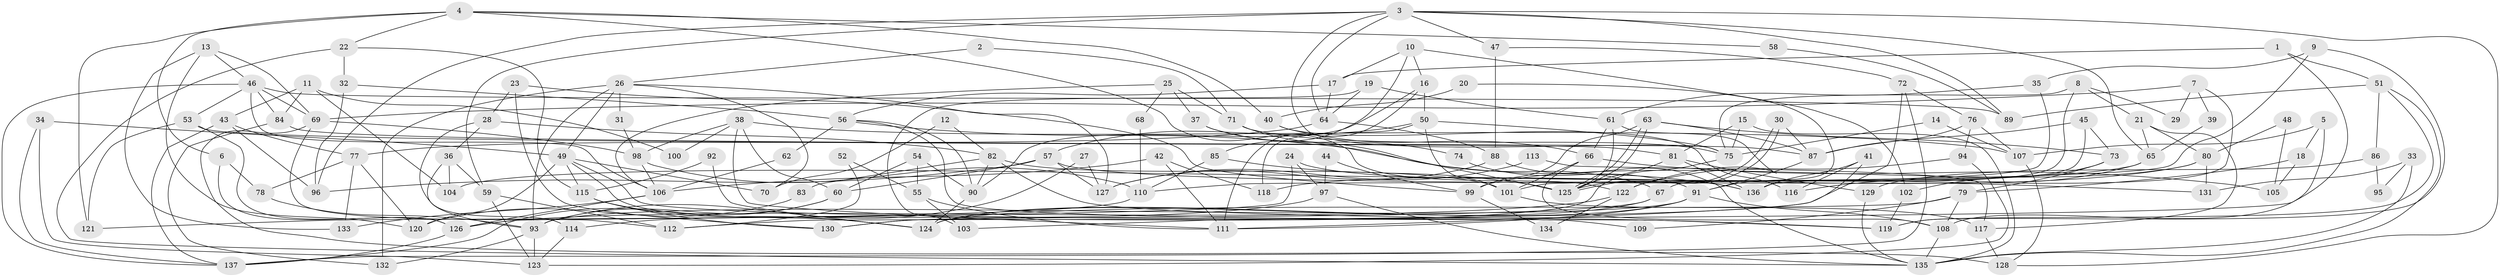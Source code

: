 // coarse degree distribution, {5: 0.18681318681318682, 2: 0.17582417582417584, 10: 0.02197802197802198, 8: 0.04395604395604396, 4: 0.15384615384615385, 6: 0.06593406593406594, 3: 0.15384615384615385, 7: 0.12087912087912088, 9: 0.04395604395604396, 11: 0.02197802197802198, 12: 0.01098901098901099}
// Generated by graph-tools (version 1.1) at 2025/41/03/06/25 10:41:53]
// undirected, 137 vertices, 274 edges
graph export_dot {
graph [start="1"]
  node [color=gray90,style=filled];
  1;
  2;
  3;
  4;
  5;
  6;
  7;
  8;
  9;
  10;
  11;
  12;
  13;
  14;
  15;
  16;
  17;
  18;
  19;
  20;
  21;
  22;
  23;
  24;
  25;
  26;
  27;
  28;
  29;
  30;
  31;
  32;
  33;
  34;
  35;
  36;
  37;
  38;
  39;
  40;
  41;
  42;
  43;
  44;
  45;
  46;
  47;
  48;
  49;
  50;
  51;
  52;
  53;
  54;
  55;
  56;
  57;
  58;
  59;
  60;
  61;
  62;
  63;
  64;
  65;
  66;
  67;
  68;
  69;
  70;
  71;
  72;
  73;
  74;
  75;
  76;
  77;
  78;
  79;
  80;
  81;
  82;
  83;
  84;
  85;
  86;
  87;
  88;
  89;
  90;
  91;
  92;
  93;
  94;
  95;
  96;
  97;
  98;
  99;
  100;
  101;
  102;
  103;
  104;
  105;
  106;
  107;
  108;
  109;
  110;
  111;
  112;
  113;
  114;
  115;
  116;
  117;
  118;
  119;
  120;
  121;
  122;
  123;
  124;
  125;
  126;
  127;
  128;
  129;
  130;
  131;
  132;
  133;
  134;
  135;
  136;
  137;
  1 -- 51;
  1 -- 17;
  1 -- 112;
  2 -- 26;
  2 -- 71;
  3 -- 89;
  3 -- 75;
  3 -- 47;
  3 -- 59;
  3 -- 64;
  3 -- 65;
  3 -- 96;
  3 -- 128;
  4 -- 122;
  4 -- 6;
  4 -- 22;
  4 -- 40;
  4 -- 58;
  4 -- 121;
  5 -- 108;
  5 -- 107;
  5 -- 18;
  6 -- 78;
  6 -- 126;
  7 -- 69;
  7 -- 136;
  7 -- 29;
  7 -- 39;
  8 -- 75;
  8 -- 21;
  8 -- 29;
  8 -- 67;
  9 -- 110;
  9 -- 35;
  9 -- 119;
  10 -- 16;
  10 -- 102;
  10 -- 17;
  10 -- 85;
  11 -- 84;
  11 -- 43;
  11 -- 100;
  11 -- 104;
  12 -- 82;
  12 -- 70;
  13 -- 69;
  13 -- 46;
  13 -- 120;
  13 -- 133;
  14 -- 107;
  14 -- 75;
  15 -- 135;
  15 -- 81;
  15 -- 75;
  16 -- 50;
  16 -- 111;
  16 -- 90;
  17 -- 64;
  17 -- 56;
  18 -- 79;
  18 -- 105;
  19 -- 103;
  19 -- 61;
  19 -- 64;
  20 -- 91;
  20 -- 40;
  21 -- 65;
  21 -- 80;
  21 -- 117;
  22 -- 32;
  22 -- 115;
  22 -- 135;
  23 -- 130;
  23 -- 28;
  23 -- 99;
  24 -- 97;
  24 -- 136;
  24 -- 126;
  25 -- 106;
  25 -- 71;
  25 -- 37;
  25 -- 68;
  26 -- 93;
  26 -- 49;
  26 -- 31;
  26 -- 70;
  26 -- 127;
  26 -- 132;
  27 -- 127;
  27 -- 93;
  28 -- 36;
  28 -- 82;
  28 -- 114;
  30 -- 87;
  30 -- 125;
  30 -- 125;
  31 -- 98;
  32 -- 56;
  32 -- 96;
  33 -- 131;
  33 -- 135;
  33 -- 95;
  34 -- 49;
  34 -- 137;
  34 -- 123;
  35 -- 101;
  35 -- 61;
  36 -- 93;
  36 -- 59;
  36 -- 104;
  37 -- 67;
  37 -- 74;
  38 -- 107;
  38 -- 98;
  38 -- 60;
  38 -- 100;
  38 -- 111;
  39 -- 65;
  40 -- 116;
  40 -- 66;
  41 -- 111;
  41 -- 136;
  41 -- 116;
  42 -- 106;
  42 -- 111;
  42 -- 118;
  43 -- 77;
  43 -- 137;
  43 -- 96;
  44 -- 97;
  44 -- 99;
  45 -- 87;
  45 -- 73;
  45 -- 136;
  46 -- 106;
  46 -- 137;
  46 -- 53;
  46 -- 69;
  46 -- 84;
  46 -- 89;
  47 -- 88;
  47 -- 72;
  48 -- 105;
  48 -- 80;
  49 -- 115;
  49 -- 124;
  49 -- 70;
  49 -- 119;
  49 -- 120;
  50 -- 101;
  50 -- 57;
  50 -- 75;
  50 -- 118;
  51 -- 135;
  51 -- 119;
  51 -- 86;
  51 -- 89;
  52 -- 55;
  52 -- 112;
  53 -- 81;
  53 -- 121;
  53 -- 126;
  54 -- 60;
  54 -- 90;
  54 -- 55;
  55 -- 111;
  55 -- 103;
  56 -- 90;
  56 -- 62;
  56 -- 109;
  56 -- 136;
  57 -- 60;
  57 -- 96;
  57 -- 127;
  57 -- 131;
  58 -- 89;
  59 -- 112;
  59 -- 123;
  60 -- 93;
  60 -- 137;
  61 -- 66;
  61 -- 125;
  61 -- 122;
  62 -- 106;
  63 -- 87;
  63 -- 125;
  63 -- 125;
  63 -- 73;
  63 -- 99;
  64 -- 77;
  64 -- 88;
  65 -- 104;
  65 -- 116;
  66 -- 108;
  66 -- 101;
  66 -- 105;
  67 -- 124;
  67 -- 130;
  68 -- 110;
  69 -- 98;
  69 -- 112;
  69 -- 128;
  71 -- 125;
  71 -- 75;
  72 -- 137;
  72 -- 76;
  72 -- 103;
  73 -- 79;
  73 -- 102;
  74 -- 91;
  75 -- 130;
  76 -- 94;
  76 -- 87;
  76 -- 107;
  77 -- 120;
  77 -- 78;
  77 -- 133;
  78 -- 93;
  79 -- 124;
  79 -- 108;
  79 -- 109;
  80 -- 118;
  80 -- 99;
  80 -- 131;
  81 -- 125;
  81 -- 136;
  81 -- 129;
  82 -- 119;
  82 -- 101;
  82 -- 83;
  82 -- 90;
  83 -- 120;
  84 -- 87;
  84 -- 132;
  85 -- 125;
  85 -- 110;
  86 -- 129;
  86 -- 95;
  87 -- 91;
  88 -- 127;
  88 -- 135;
  90 -- 124;
  91 -- 124;
  91 -- 93;
  91 -- 108;
  91 -- 111;
  92 -- 115;
  92 -- 124;
  93 -- 123;
  93 -- 132;
  94 -- 123;
  94 -- 122;
  97 -- 135;
  97 -- 114;
  98 -- 106;
  98 -- 110;
  99 -- 134;
  101 -- 117;
  102 -- 119;
  106 -- 126;
  106 -- 133;
  107 -- 128;
  108 -- 135;
  110 -- 121;
  113 -- 127;
  113 -- 117;
  114 -- 123;
  115 -- 130;
  115 -- 124;
  117 -- 128;
  122 -- 126;
  122 -- 134;
  126 -- 137;
  129 -- 135;
}
